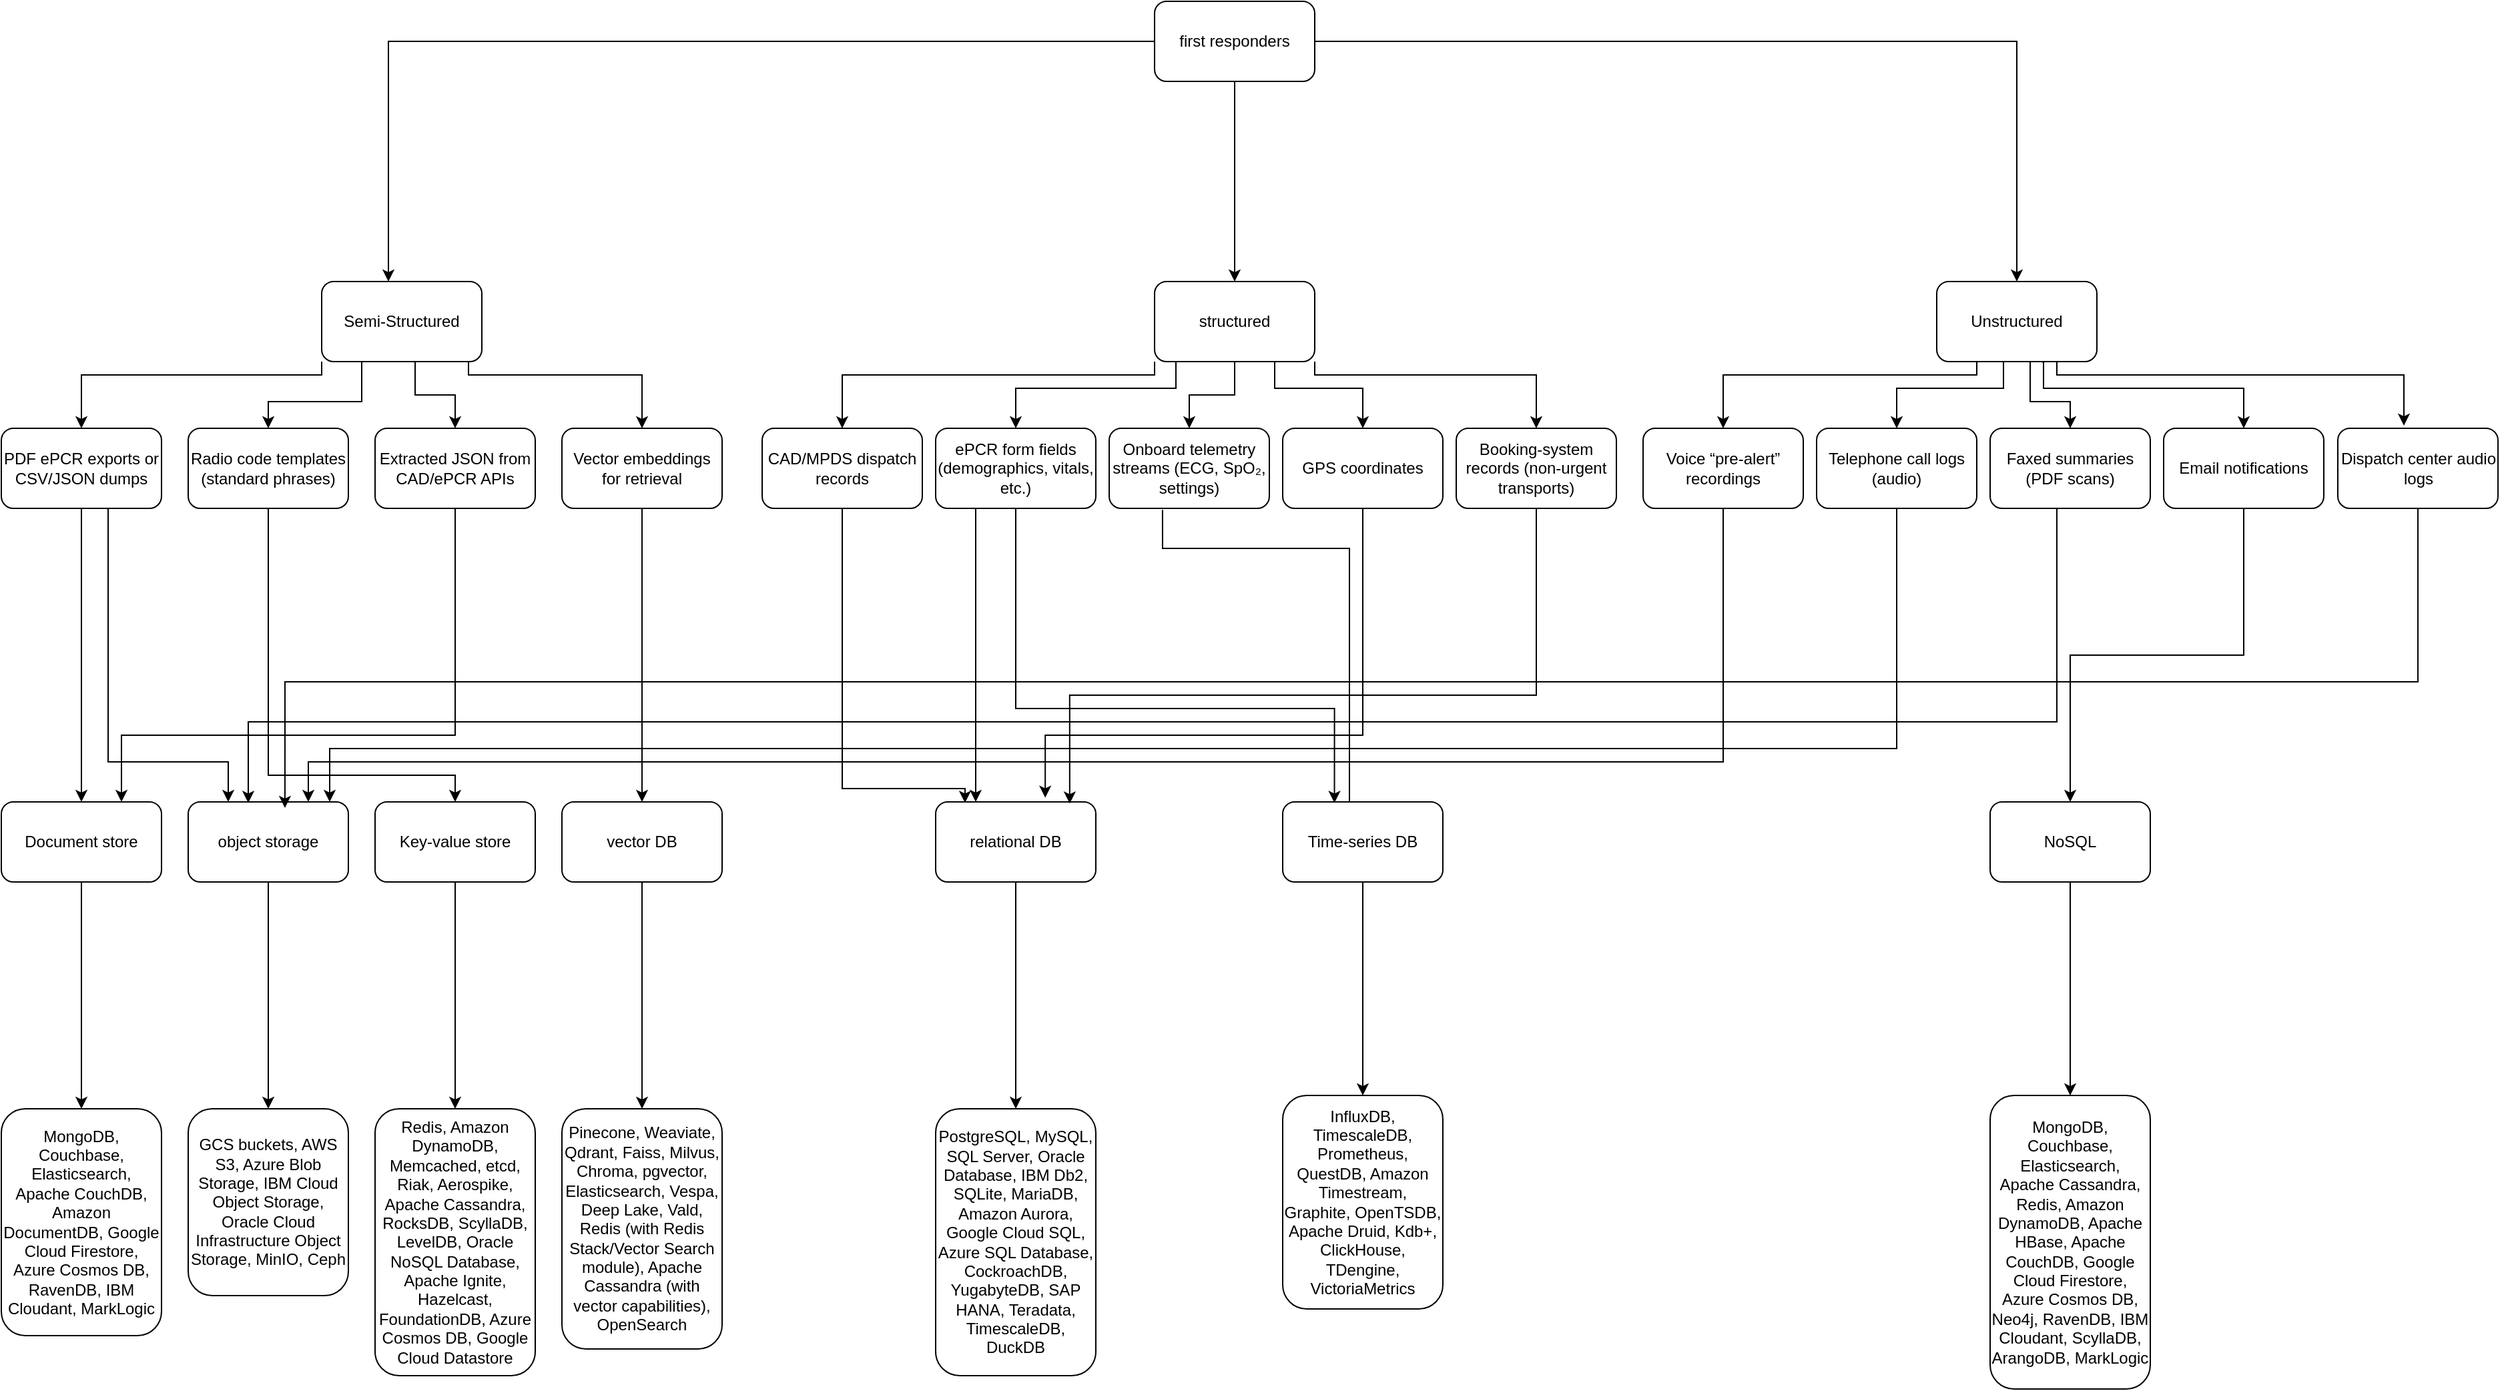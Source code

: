 <mxfile version="28.0.7">
  <diagram id="C5RBs43oDa-KdzZeNtuy" name="Page-1">
    <mxGraphModel dx="3420" dy="2585" grid="1" gridSize="10" guides="1" tooltips="1" connect="1" arrows="1" fold="1" page="1" pageScale="1" pageWidth="827" pageHeight="1169" math="0" shadow="0">
      <root>
        <mxCell id="WIyWlLk6GJQsqaUBKTNV-0" />
        <mxCell id="WIyWlLk6GJQsqaUBKTNV-1" parent="WIyWlLk6GJQsqaUBKTNV-0" />
        <mxCell id="CHR0K4-cSVw_yHFMkC0S-7" style="edgeStyle=orthogonalEdgeStyle;rounded=0;orthogonalLoop=1;jettySize=auto;html=1;exitX=0;exitY=1;exitDx=0;exitDy=0;entryX=0.5;entryY=0;entryDx=0;entryDy=0;" edge="1" parent="WIyWlLk6GJQsqaUBKTNV-1" source="CHR0K4-cSVw_yHFMkC0S-1" target="CHR0K4-cSVw_yHFMkC0S-2">
          <mxGeometry relative="1" as="geometry">
            <Array as="points">
              <mxPoint x="354" y="180" />
              <mxPoint x="120" y="180" />
            </Array>
          </mxGeometry>
        </mxCell>
        <mxCell id="CHR0K4-cSVw_yHFMkC0S-8" style="edgeStyle=orthogonalEdgeStyle;rounded=0;orthogonalLoop=1;jettySize=auto;html=1;exitX=0.25;exitY=1;exitDx=0;exitDy=0;entryX=0.5;entryY=0;entryDx=0;entryDy=0;" edge="1" parent="WIyWlLk6GJQsqaUBKTNV-1" source="CHR0K4-cSVw_yHFMkC0S-1" target="CHR0K4-cSVw_yHFMkC0S-3">
          <mxGeometry relative="1" as="geometry">
            <Array as="points">
              <mxPoint x="370" y="170" />
              <mxPoint x="370" y="190" />
              <mxPoint x="250" y="190" />
            </Array>
          </mxGeometry>
        </mxCell>
        <mxCell id="CHR0K4-cSVw_yHFMkC0S-9" style="edgeStyle=orthogonalEdgeStyle;rounded=0;orthogonalLoop=1;jettySize=auto;html=1;exitX=1;exitY=1;exitDx=0;exitDy=0;entryX=0.5;entryY=0;entryDx=0;entryDy=0;" edge="1" parent="WIyWlLk6GJQsqaUBKTNV-1" source="CHR0K4-cSVw_yHFMkC0S-1" target="CHR0K4-cSVw_yHFMkC0S-6">
          <mxGeometry relative="1" as="geometry">
            <Array as="points">
              <mxPoint x="474" y="180" />
              <mxPoint x="640" y="180" />
            </Array>
          </mxGeometry>
        </mxCell>
        <mxCell id="CHR0K4-cSVw_yHFMkC0S-10" style="edgeStyle=orthogonalEdgeStyle;rounded=0;orthogonalLoop=1;jettySize=auto;html=1;exitX=0.75;exitY=1;exitDx=0;exitDy=0;entryX=0.5;entryY=0;entryDx=0;entryDy=0;" edge="1" parent="WIyWlLk6GJQsqaUBKTNV-1" source="CHR0K4-cSVw_yHFMkC0S-1" target="CHR0K4-cSVw_yHFMkC0S-5">
          <mxGeometry relative="1" as="geometry">
            <Array as="points">
              <mxPoint x="444" y="190" />
              <mxPoint x="510" y="190" />
            </Array>
          </mxGeometry>
        </mxCell>
        <mxCell id="CHR0K4-cSVw_yHFMkC0S-12" style="edgeStyle=orthogonalEdgeStyle;rounded=0;orthogonalLoop=1;jettySize=auto;html=1;exitX=0.5;exitY=1;exitDx=0;exitDy=0;entryX=0.5;entryY=0;entryDx=0;entryDy=0;" edge="1" parent="WIyWlLk6GJQsqaUBKTNV-1" source="CHR0K4-cSVw_yHFMkC0S-1" target="CHR0K4-cSVw_yHFMkC0S-4">
          <mxGeometry relative="1" as="geometry" />
        </mxCell>
        <mxCell id="CHR0K4-cSVw_yHFMkC0S-1" value="structured" style="rounded=1;whiteSpace=wrap;html=1;" vertex="1" parent="WIyWlLk6GJQsqaUBKTNV-1">
          <mxGeometry x="354" y="110" width="120" height="60" as="geometry" />
        </mxCell>
        <mxCell id="CHR0K4-cSVw_yHFMkC0S-44" style="edgeStyle=orthogonalEdgeStyle;rounded=0;orthogonalLoop=1;jettySize=auto;html=1;exitX=0.5;exitY=1;exitDx=0;exitDy=0;entryX=0.183;entryY=0.012;entryDx=0;entryDy=0;entryPerimeter=0;" edge="1" parent="WIyWlLk6GJQsqaUBKTNV-1" source="CHR0K4-cSVw_yHFMkC0S-2" target="CHR0K4-cSVw_yHFMkC0S-43">
          <mxGeometry relative="1" as="geometry">
            <Array as="points">
              <mxPoint x="120" y="490" />
              <mxPoint x="212" y="490" />
            </Array>
          </mxGeometry>
        </mxCell>
        <mxCell id="CHR0K4-cSVw_yHFMkC0S-2" value="CAD/MPDS dispatch records" style="rounded=1;whiteSpace=wrap;html=1;" vertex="1" parent="WIyWlLk6GJQsqaUBKTNV-1">
          <mxGeometry x="60" y="220" width="120" height="60" as="geometry" />
        </mxCell>
        <mxCell id="CHR0K4-cSVw_yHFMkC0S-45" style="edgeStyle=orthogonalEdgeStyle;rounded=0;orthogonalLoop=1;jettySize=auto;html=1;exitX=0.25;exitY=1;exitDx=0;exitDy=0;entryX=0.25;entryY=0;entryDx=0;entryDy=0;" edge="1" parent="WIyWlLk6GJQsqaUBKTNV-1" source="CHR0K4-cSVw_yHFMkC0S-3" target="CHR0K4-cSVw_yHFMkC0S-43">
          <mxGeometry relative="1" as="geometry" />
        </mxCell>
        <mxCell id="CHR0K4-cSVw_yHFMkC0S-3" value="ePCR form fields (demographics, vitals, etc.)" style="rounded=1;whiteSpace=wrap;html=1;" vertex="1" parent="WIyWlLk6GJQsqaUBKTNV-1">
          <mxGeometry x="190" y="220" width="120" height="60" as="geometry" />
        </mxCell>
        <mxCell id="CHR0K4-cSVw_yHFMkC0S-48" style="edgeStyle=orthogonalEdgeStyle;rounded=0;orthogonalLoop=1;jettySize=auto;html=1;exitX=0.333;exitY=1.019;exitDx=0;exitDy=0;entryX=0.5;entryY=0;entryDx=0;entryDy=0;exitPerimeter=0;" edge="1" parent="WIyWlLk6GJQsqaUBKTNV-1" source="CHR0K4-cSVw_yHFMkC0S-4" target="CHR0K4-cSVw_yHFMkC0S-46">
          <mxGeometry relative="1" as="geometry">
            <Array as="points">
              <mxPoint x="360" y="310" />
              <mxPoint x="500" y="310" />
              <mxPoint x="500" y="525" />
            </Array>
          </mxGeometry>
        </mxCell>
        <mxCell id="CHR0K4-cSVw_yHFMkC0S-4" value="Onboard telemetry streams (ECG, SpO₂, settings)" style="rounded=1;whiteSpace=wrap;html=1;" vertex="1" parent="WIyWlLk6GJQsqaUBKTNV-1">
          <mxGeometry x="320" y="220" width="120" height="60" as="geometry" />
        </mxCell>
        <mxCell id="CHR0K4-cSVw_yHFMkC0S-5" value="GPS coordinates" style="rounded=1;whiteSpace=wrap;html=1;" vertex="1" parent="WIyWlLk6GJQsqaUBKTNV-1">
          <mxGeometry x="450" y="220" width="120" height="60" as="geometry" />
        </mxCell>
        <mxCell id="CHR0K4-cSVw_yHFMkC0S-6" value="Booking‑system records (non‑urgent transports)" style="rounded=1;whiteSpace=wrap;html=1;" vertex="1" parent="WIyWlLk6GJQsqaUBKTNV-1">
          <mxGeometry x="580" y="220" width="120" height="60" as="geometry" />
        </mxCell>
        <mxCell id="CHR0K4-cSVw_yHFMkC0S-13" style="edgeStyle=orthogonalEdgeStyle;rounded=0;orthogonalLoop=1;jettySize=auto;html=1;exitX=0;exitY=1;exitDx=0;exitDy=0;entryX=0.5;entryY=0;entryDx=0;entryDy=0;" edge="1" parent="WIyWlLk6GJQsqaUBKTNV-1" source="CHR0K4-cSVw_yHFMkC0S-18" target="CHR0K4-cSVw_yHFMkC0S-23">
          <mxGeometry relative="1" as="geometry">
            <mxPoint x="-570" y="220" as="targetPoint" />
            <Array as="points">
              <mxPoint x="-270" y="180" />
              <mxPoint x="-450" y="180" />
            </Array>
          </mxGeometry>
        </mxCell>
        <mxCell id="CHR0K4-cSVw_yHFMkC0S-14" style="edgeStyle=orthogonalEdgeStyle;rounded=0;orthogonalLoop=1;jettySize=auto;html=1;exitX=0.25;exitY=1;exitDx=0;exitDy=0;entryX=0.5;entryY=0;entryDx=0;entryDy=0;" edge="1" parent="WIyWlLk6GJQsqaUBKTNV-1" source="CHR0K4-cSVw_yHFMkC0S-18" target="CHR0K4-cSVw_yHFMkC0S-19">
          <mxGeometry relative="1" as="geometry">
            <Array as="points">
              <mxPoint x="-240" y="200" />
              <mxPoint x="-310" y="200" />
            </Array>
          </mxGeometry>
        </mxCell>
        <mxCell id="CHR0K4-cSVw_yHFMkC0S-16" style="edgeStyle=orthogonalEdgeStyle;rounded=0;orthogonalLoop=1;jettySize=auto;html=1;exitX=0.75;exitY=1;exitDx=0;exitDy=0;entryX=0.5;entryY=0;entryDx=0;entryDy=0;" edge="1" parent="WIyWlLk6GJQsqaUBKTNV-1" source="CHR0K4-cSVw_yHFMkC0S-18" target="CHR0K4-cSVw_yHFMkC0S-21">
          <mxGeometry relative="1" as="geometry">
            <Array as="points">
              <mxPoint x="-160" y="170" />
              <mxPoint x="-160" y="180" />
              <mxPoint x="-30" y="180" />
            </Array>
          </mxGeometry>
        </mxCell>
        <mxCell id="CHR0K4-cSVw_yHFMkC0S-17" style="edgeStyle=orthogonalEdgeStyle;rounded=0;orthogonalLoop=1;jettySize=auto;html=1;exitX=0.5;exitY=1;exitDx=0;exitDy=0;entryX=0.5;entryY=0;entryDx=0;entryDy=0;" edge="1" parent="WIyWlLk6GJQsqaUBKTNV-1" source="CHR0K4-cSVw_yHFMkC0S-18" target="CHR0K4-cSVw_yHFMkC0S-20">
          <mxGeometry relative="1" as="geometry">
            <Array as="points">
              <mxPoint x="-200" y="170" />
              <mxPoint x="-200" y="195" />
              <mxPoint x="-170" y="195" />
            </Array>
          </mxGeometry>
        </mxCell>
        <mxCell id="CHR0K4-cSVw_yHFMkC0S-18" value="Semi‑Structured" style="rounded=1;whiteSpace=wrap;html=1;" vertex="1" parent="WIyWlLk6GJQsqaUBKTNV-1">
          <mxGeometry x="-270" y="110" width="120" height="60" as="geometry" />
        </mxCell>
        <mxCell id="CHR0K4-cSVw_yHFMkC0S-64" style="edgeStyle=orthogonalEdgeStyle;rounded=0;orthogonalLoop=1;jettySize=auto;html=1;exitX=0.5;exitY=1;exitDx=0;exitDy=0;entryX=0.5;entryY=0;entryDx=0;entryDy=0;" edge="1" parent="WIyWlLk6GJQsqaUBKTNV-1" source="CHR0K4-cSVw_yHFMkC0S-19" target="CHR0K4-cSVw_yHFMkC0S-63">
          <mxGeometry relative="1" as="geometry">
            <Array as="points">
              <mxPoint x="-310" y="480" />
              <mxPoint x="-170" y="480" />
            </Array>
          </mxGeometry>
        </mxCell>
        <mxCell id="CHR0K4-cSVw_yHFMkC0S-19" value="Radio code templates (standard phrases)" style="rounded=1;whiteSpace=wrap;html=1;" vertex="1" parent="WIyWlLk6GJQsqaUBKTNV-1">
          <mxGeometry x="-370" y="220" width="120" height="60" as="geometry" />
        </mxCell>
        <mxCell id="CHR0K4-cSVw_yHFMkC0S-67" style="edgeStyle=orthogonalEdgeStyle;rounded=0;orthogonalLoop=1;jettySize=auto;html=1;exitX=0.5;exitY=1;exitDx=0;exitDy=0;entryX=0.75;entryY=0;entryDx=0;entryDy=0;" edge="1" parent="WIyWlLk6GJQsqaUBKTNV-1" source="CHR0K4-cSVw_yHFMkC0S-20" target="CHR0K4-cSVw_yHFMkC0S-55">
          <mxGeometry relative="1" as="geometry">
            <Array as="points">
              <mxPoint x="-170" y="450" />
              <mxPoint x="-420" y="450" />
            </Array>
          </mxGeometry>
        </mxCell>
        <mxCell id="CHR0K4-cSVw_yHFMkC0S-20" value="Extracted JSON from CAD/ePCR APIs" style="rounded=1;whiteSpace=wrap;html=1;" vertex="1" parent="WIyWlLk6GJQsqaUBKTNV-1">
          <mxGeometry x="-230" y="220" width="120" height="60" as="geometry" />
        </mxCell>
        <mxCell id="CHR0K4-cSVw_yHFMkC0S-69" style="edgeStyle=orthogonalEdgeStyle;rounded=0;orthogonalLoop=1;jettySize=auto;html=1;exitX=0.5;exitY=1;exitDx=0;exitDy=0;entryX=0.5;entryY=0;entryDx=0;entryDy=0;" edge="1" parent="WIyWlLk6GJQsqaUBKTNV-1" source="CHR0K4-cSVw_yHFMkC0S-21" target="CHR0K4-cSVw_yHFMkC0S-68">
          <mxGeometry relative="1" as="geometry" />
        </mxCell>
        <mxCell id="CHR0K4-cSVw_yHFMkC0S-21" value="Vector embeddings for retrieval" style="rounded=1;whiteSpace=wrap;html=1;" vertex="1" parent="WIyWlLk6GJQsqaUBKTNV-1">
          <mxGeometry x="-90" y="220" width="120" height="60" as="geometry" />
        </mxCell>
        <mxCell id="CHR0K4-cSVw_yHFMkC0S-56" style="edgeStyle=orthogonalEdgeStyle;rounded=0;orthogonalLoop=1;jettySize=auto;html=1;entryX=0.5;entryY=0;entryDx=0;entryDy=0;" edge="1" parent="WIyWlLk6GJQsqaUBKTNV-1" source="CHR0K4-cSVw_yHFMkC0S-23" target="CHR0K4-cSVw_yHFMkC0S-55">
          <mxGeometry relative="1" as="geometry" />
        </mxCell>
        <mxCell id="CHR0K4-cSVw_yHFMkC0S-58" style="edgeStyle=orthogonalEdgeStyle;rounded=0;orthogonalLoop=1;jettySize=auto;html=1;entryX=0.25;entryY=0;entryDx=0;entryDy=0;" edge="1" parent="WIyWlLk6GJQsqaUBKTNV-1" source="CHR0K4-cSVw_yHFMkC0S-23" target="CHR0K4-cSVw_yHFMkC0S-57">
          <mxGeometry relative="1" as="geometry">
            <mxPoint x="-370" y="370" as="targetPoint" />
            <Array as="points">
              <mxPoint x="-430" y="470" />
              <mxPoint x="-340" y="470" />
            </Array>
          </mxGeometry>
        </mxCell>
        <mxCell id="CHR0K4-cSVw_yHFMkC0S-23" value="PDF ePCR exports or CSV/JSON dumps" style="rounded=1;whiteSpace=wrap;html=1;" vertex="1" parent="WIyWlLk6GJQsqaUBKTNV-1">
          <mxGeometry x="-510" y="220" width="120" height="60" as="geometry" />
        </mxCell>
        <mxCell id="CHR0K4-cSVw_yHFMkC0S-27" style="edgeStyle=orthogonalEdgeStyle;rounded=0;orthogonalLoop=1;jettySize=auto;html=1;exitX=0.25;exitY=1;exitDx=0;exitDy=0;entryX=0.5;entryY=0;entryDx=0;entryDy=0;" edge="1" parent="WIyWlLk6GJQsqaUBKTNV-1" source="CHR0K4-cSVw_yHFMkC0S-31" target="CHR0K4-cSVw_yHFMkC0S-32">
          <mxGeometry relative="1" as="geometry">
            <Array as="points">
              <mxPoint x="970" y="170" />
              <mxPoint x="970" y="180" />
              <mxPoint x="780" y="180" />
            </Array>
          </mxGeometry>
        </mxCell>
        <mxCell id="CHR0K4-cSVw_yHFMkC0S-28" style="edgeStyle=orthogonalEdgeStyle;rounded=0;orthogonalLoop=1;jettySize=auto;html=1;entryX=0.5;entryY=0;entryDx=0;entryDy=0;exitX=0.657;exitY=1.004;exitDx=0;exitDy=0;exitPerimeter=0;" edge="1" parent="WIyWlLk6GJQsqaUBKTNV-1" source="CHR0K4-cSVw_yHFMkC0S-31" target="CHR0K4-cSVw_yHFMkC0S-35">
          <mxGeometry relative="1" as="geometry">
            <Array as="points">
              <mxPoint x="1020" y="170" />
              <mxPoint x="1020" y="190" />
              <mxPoint x="1170" y="190" />
            </Array>
            <mxPoint x="1020" y="180" as="sourcePoint" />
          </mxGeometry>
        </mxCell>
        <mxCell id="CHR0K4-cSVw_yHFMkC0S-29" style="edgeStyle=orthogonalEdgeStyle;rounded=0;orthogonalLoop=1;jettySize=auto;html=1;exitX=0.5;exitY=1;exitDx=0;exitDy=0;entryX=0.5;entryY=0;entryDx=0;entryDy=0;" edge="1" parent="WIyWlLk6GJQsqaUBKTNV-1" source="CHR0K4-cSVw_yHFMkC0S-31" target="CHR0K4-cSVw_yHFMkC0S-34">
          <mxGeometry relative="1" as="geometry">
            <Array as="points">
              <mxPoint x="1010" y="170" />
              <mxPoint x="1010" y="200" />
              <mxPoint x="1040" y="200" />
            </Array>
          </mxGeometry>
        </mxCell>
        <mxCell id="CHR0K4-cSVw_yHFMkC0S-30" style="edgeStyle=orthogonalEdgeStyle;rounded=0;orthogonalLoop=1;jettySize=auto;html=1;exitX=0.317;exitY=1;exitDx=0;exitDy=0;entryX=0.5;entryY=0;entryDx=0;entryDy=0;exitPerimeter=0;" edge="1" parent="WIyWlLk6GJQsqaUBKTNV-1" source="CHR0K4-cSVw_yHFMkC0S-31" target="CHR0K4-cSVw_yHFMkC0S-33">
          <mxGeometry relative="1" as="geometry">
            <Array as="points">
              <mxPoint x="990" y="170" />
              <mxPoint x="990" y="190" />
              <mxPoint x="910" y="190" />
            </Array>
          </mxGeometry>
        </mxCell>
        <mxCell id="CHR0K4-cSVw_yHFMkC0S-31" value="Unstructured" style="rounded=1;whiteSpace=wrap;html=1;" vertex="1" parent="WIyWlLk6GJQsqaUBKTNV-1">
          <mxGeometry x="940" y="110" width="120" height="60" as="geometry" />
        </mxCell>
        <mxCell id="CHR0K4-cSVw_yHFMkC0S-72" style="edgeStyle=orthogonalEdgeStyle;rounded=0;orthogonalLoop=1;jettySize=auto;html=1;exitX=0.5;exitY=1;exitDx=0;exitDy=0;entryX=0.75;entryY=0;entryDx=0;entryDy=0;" edge="1" parent="WIyWlLk6GJQsqaUBKTNV-1" source="CHR0K4-cSVw_yHFMkC0S-32" target="CHR0K4-cSVw_yHFMkC0S-57">
          <mxGeometry relative="1" as="geometry">
            <Array as="points">
              <mxPoint x="780" y="470" />
              <mxPoint x="-280" y="470" />
            </Array>
          </mxGeometry>
        </mxCell>
        <mxCell id="CHR0K4-cSVw_yHFMkC0S-32" value="Voice “pre‑alert” recordings" style="rounded=1;whiteSpace=wrap;html=1;" vertex="1" parent="WIyWlLk6GJQsqaUBKTNV-1">
          <mxGeometry x="720" y="220" width="120" height="60" as="geometry" />
        </mxCell>
        <mxCell id="CHR0K4-cSVw_yHFMkC0S-33" value="Telephone call logs (audio)" style="rounded=1;whiteSpace=wrap;html=1;" vertex="1" parent="WIyWlLk6GJQsqaUBKTNV-1">
          <mxGeometry x="850" y="220" width="120" height="60" as="geometry" />
        </mxCell>
        <mxCell id="CHR0K4-cSVw_yHFMkC0S-34" value="Faxed summaries (PDF scans)" style="rounded=1;whiteSpace=wrap;html=1;" vertex="1" parent="WIyWlLk6GJQsqaUBKTNV-1">
          <mxGeometry x="980" y="220" width="120" height="60" as="geometry" />
        </mxCell>
        <mxCell id="CHR0K4-cSVw_yHFMkC0S-77" style="edgeStyle=orthogonalEdgeStyle;rounded=0;orthogonalLoop=1;jettySize=auto;html=1;exitX=0.5;exitY=1;exitDx=0;exitDy=0;entryX=0.5;entryY=0;entryDx=0;entryDy=0;" edge="1" parent="WIyWlLk6GJQsqaUBKTNV-1" source="CHR0K4-cSVw_yHFMkC0S-35" target="CHR0K4-cSVw_yHFMkC0S-76">
          <mxGeometry relative="1" as="geometry" />
        </mxCell>
        <mxCell id="CHR0K4-cSVw_yHFMkC0S-35" value="Email notifications" style="rounded=1;whiteSpace=wrap;html=1;" vertex="1" parent="WIyWlLk6GJQsqaUBKTNV-1">
          <mxGeometry x="1110" y="220" width="120" height="60" as="geometry" />
        </mxCell>
        <mxCell id="CHR0K4-cSVw_yHFMkC0S-36" value="Dispatch center audio logs" style="rounded=1;whiteSpace=wrap;html=1;" vertex="1" parent="WIyWlLk6GJQsqaUBKTNV-1">
          <mxGeometry x="1240.5" y="220" width="120" height="60" as="geometry" />
        </mxCell>
        <mxCell id="CHR0K4-cSVw_yHFMkC0S-37" style="edgeStyle=orthogonalEdgeStyle;rounded=0;orthogonalLoop=1;jettySize=auto;html=1;exitX=0.75;exitY=1;exitDx=0;exitDy=0;" edge="1" parent="WIyWlLk6GJQsqaUBKTNV-1" source="CHR0K4-cSVw_yHFMkC0S-31">
          <mxGeometry relative="1" as="geometry">
            <mxPoint x="1290" y="218" as="targetPoint" />
            <Array as="points">
              <mxPoint x="1044" y="180" />
              <mxPoint x="1290" y="180" />
              <mxPoint x="1290" y="218" />
            </Array>
          </mxGeometry>
        </mxCell>
        <mxCell id="CHR0K4-cSVw_yHFMkC0S-41" style="edgeStyle=orthogonalEdgeStyle;rounded=0;orthogonalLoop=1;jettySize=auto;html=1;exitX=0.5;exitY=1;exitDx=0;exitDy=0;entryX=0.5;entryY=0;entryDx=0;entryDy=0;" edge="1" parent="WIyWlLk6GJQsqaUBKTNV-1" source="CHR0K4-cSVw_yHFMkC0S-39" target="CHR0K4-cSVw_yHFMkC0S-1">
          <mxGeometry relative="1" as="geometry" />
        </mxCell>
        <mxCell id="CHR0K4-cSVw_yHFMkC0S-42" style="edgeStyle=orthogonalEdgeStyle;rounded=0;orthogonalLoop=1;jettySize=auto;html=1;exitX=1;exitY=0.5;exitDx=0;exitDy=0;entryX=0.5;entryY=0;entryDx=0;entryDy=0;" edge="1" parent="WIyWlLk6GJQsqaUBKTNV-1" source="CHR0K4-cSVw_yHFMkC0S-39" target="CHR0K4-cSVw_yHFMkC0S-31">
          <mxGeometry relative="1" as="geometry" />
        </mxCell>
        <mxCell id="CHR0K4-cSVw_yHFMkC0S-39" value="first responders" style="rounded=1;whiteSpace=wrap;html=1;" vertex="1" parent="WIyWlLk6GJQsqaUBKTNV-1">
          <mxGeometry x="354" y="-100" width="120" height="60" as="geometry" />
        </mxCell>
        <mxCell id="CHR0K4-cSVw_yHFMkC0S-40" style="edgeStyle=orthogonalEdgeStyle;rounded=0;orthogonalLoop=1;jettySize=auto;html=1;" edge="1" parent="WIyWlLk6GJQsqaUBKTNV-1" source="CHR0K4-cSVw_yHFMkC0S-39">
          <mxGeometry relative="1" as="geometry">
            <mxPoint x="-220" y="110" as="targetPoint" />
            <Array as="points">
              <mxPoint x="-220" y="-70" />
              <mxPoint x="-220" y="110" />
            </Array>
          </mxGeometry>
        </mxCell>
        <mxCell id="CHR0K4-cSVw_yHFMkC0S-52" style="edgeStyle=orthogonalEdgeStyle;rounded=0;orthogonalLoop=1;jettySize=auto;html=1;entryX=0.5;entryY=0;entryDx=0;entryDy=0;exitX=0.5;exitY=1;exitDx=0;exitDy=0;" edge="1" parent="WIyWlLk6GJQsqaUBKTNV-1" source="CHR0K4-cSVw_yHFMkC0S-43" target="CHR0K4-cSVw_yHFMkC0S-51">
          <mxGeometry relative="1" as="geometry" />
        </mxCell>
        <mxCell id="CHR0K4-cSVw_yHFMkC0S-43" value="relational DB" style="rounded=1;whiteSpace=wrap;html=1;" vertex="1" parent="WIyWlLk6GJQsqaUBKTNV-1">
          <mxGeometry x="190" y="500" width="120" height="60" as="geometry" />
        </mxCell>
        <mxCell id="CHR0K4-cSVw_yHFMkC0S-54" style="edgeStyle=orthogonalEdgeStyle;rounded=0;orthogonalLoop=1;jettySize=auto;html=1;exitX=0.5;exitY=1;exitDx=0;exitDy=0;" edge="1" parent="WIyWlLk6GJQsqaUBKTNV-1" source="CHR0K4-cSVw_yHFMkC0S-46" target="CHR0K4-cSVw_yHFMkC0S-53">
          <mxGeometry relative="1" as="geometry" />
        </mxCell>
        <mxCell id="CHR0K4-cSVw_yHFMkC0S-46" value="Time‑series DB" style="rounded=1;whiteSpace=wrap;html=1;" vertex="1" parent="WIyWlLk6GJQsqaUBKTNV-1">
          <mxGeometry x="450" y="500" width="120" height="60" as="geometry" />
        </mxCell>
        <mxCell id="CHR0K4-cSVw_yHFMkC0S-47" style="edgeStyle=orthogonalEdgeStyle;rounded=0;orthogonalLoop=1;jettySize=auto;html=1;exitX=0.5;exitY=1;exitDx=0;exitDy=0;entryX=0.323;entryY=0.012;entryDx=0;entryDy=0;entryPerimeter=0;" edge="1" parent="WIyWlLk6GJQsqaUBKTNV-1" source="CHR0K4-cSVw_yHFMkC0S-3" target="CHR0K4-cSVw_yHFMkC0S-46">
          <mxGeometry relative="1" as="geometry">
            <Array as="points">
              <mxPoint x="250" y="430" />
              <mxPoint x="489" y="430" />
            </Array>
          </mxGeometry>
        </mxCell>
        <mxCell id="CHR0K4-cSVw_yHFMkC0S-49" style="edgeStyle=orthogonalEdgeStyle;rounded=0;orthogonalLoop=1;jettySize=auto;html=1;exitX=0.5;exitY=1;exitDx=0;exitDy=0;entryX=0.684;entryY=-0.053;entryDx=0;entryDy=0;entryPerimeter=0;" edge="1" parent="WIyWlLk6GJQsqaUBKTNV-1" source="CHR0K4-cSVw_yHFMkC0S-5" target="CHR0K4-cSVw_yHFMkC0S-43">
          <mxGeometry relative="1" as="geometry">
            <Array as="points">
              <mxPoint x="510" y="450" />
              <mxPoint x="272" y="450" />
            </Array>
          </mxGeometry>
        </mxCell>
        <mxCell id="CHR0K4-cSVw_yHFMkC0S-50" style="edgeStyle=orthogonalEdgeStyle;rounded=0;orthogonalLoop=1;jettySize=auto;html=1;entryX=0.837;entryY=0.02;entryDx=0;entryDy=0;entryPerimeter=0;" edge="1" parent="WIyWlLk6GJQsqaUBKTNV-1" source="CHR0K4-cSVw_yHFMkC0S-6" target="CHR0K4-cSVw_yHFMkC0S-43">
          <mxGeometry relative="1" as="geometry">
            <Array as="points">
              <mxPoint x="640" y="420" />
              <mxPoint x="290" y="420" />
            </Array>
          </mxGeometry>
        </mxCell>
        <mxCell id="CHR0K4-cSVw_yHFMkC0S-51" value="PostgreSQL, MySQL, SQL Server, Oracle Database, IBM Db2, SQLite, MariaDB, Amazon Aurora, Google Cloud SQL, Azure SQL Database, CockroachDB, YugabyteDB, SAP HANA, Teradata, TimescaleDB, DuckDB" style="rounded=1;whiteSpace=wrap;html=1;" vertex="1" parent="WIyWlLk6GJQsqaUBKTNV-1">
          <mxGeometry x="190" y="730" width="120" height="200" as="geometry" />
        </mxCell>
        <mxCell id="CHR0K4-cSVw_yHFMkC0S-53" value="InfluxDB, TimescaleDB, Prometheus, QuestDB, Amazon Timestream, Graphite, OpenTSDB, Apache Druid, Kdb+, ClickHouse, TDengine, VictoriaMetrics" style="rounded=1;whiteSpace=wrap;html=1;" vertex="1" parent="WIyWlLk6GJQsqaUBKTNV-1">
          <mxGeometry x="450" y="720" width="120" height="160" as="geometry" />
        </mxCell>
        <mxCell id="CHR0K4-cSVw_yHFMkC0S-60" style="edgeStyle=orthogonalEdgeStyle;rounded=0;orthogonalLoop=1;jettySize=auto;html=1;exitX=0.5;exitY=1;exitDx=0;exitDy=0;entryX=0.5;entryY=0;entryDx=0;entryDy=0;" edge="1" parent="WIyWlLk6GJQsqaUBKTNV-1" source="CHR0K4-cSVw_yHFMkC0S-55" target="CHR0K4-cSVw_yHFMkC0S-59">
          <mxGeometry relative="1" as="geometry" />
        </mxCell>
        <mxCell id="CHR0K4-cSVw_yHFMkC0S-55" value="Document store" style="rounded=1;whiteSpace=wrap;html=1;" vertex="1" parent="WIyWlLk6GJQsqaUBKTNV-1">
          <mxGeometry x="-510" y="500" width="120" height="60" as="geometry" />
        </mxCell>
        <mxCell id="CHR0K4-cSVw_yHFMkC0S-62" style="edgeStyle=orthogonalEdgeStyle;rounded=0;orthogonalLoop=1;jettySize=auto;html=1;exitX=0.5;exitY=1;exitDx=0;exitDy=0;entryX=0.5;entryY=0;entryDx=0;entryDy=0;" edge="1" parent="WIyWlLk6GJQsqaUBKTNV-1" source="CHR0K4-cSVw_yHFMkC0S-57" target="CHR0K4-cSVw_yHFMkC0S-61">
          <mxGeometry relative="1" as="geometry" />
        </mxCell>
        <mxCell id="CHR0K4-cSVw_yHFMkC0S-57" value="object storage" style="rounded=1;whiteSpace=wrap;html=1;" vertex="1" parent="WIyWlLk6GJQsqaUBKTNV-1">
          <mxGeometry x="-370" y="500" width="120" height="60" as="geometry" />
        </mxCell>
        <mxCell id="CHR0K4-cSVw_yHFMkC0S-59" value="MongoDB, Couchbase, Elasticsearch, Apache CouchDB, Amazon DocumentDB, Google Cloud Firestore, Azure Cosmos DB, RavenDB, IBM Cloudant, MarkLogic" style="rounded=1;whiteSpace=wrap;html=1;" vertex="1" parent="WIyWlLk6GJQsqaUBKTNV-1">
          <mxGeometry x="-510" y="730" width="120" height="170" as="geometry" />
        </mxCell>
        <mxCell id="CHR0K4-cSVw_yHFMkC0S-61" value="GCS buckets, AWS S3, Azure Blob Storage, IBM Cloud Object Storage, Oracle Cloud Infrastructure Object Storage, MinIO, Ceph" style="rounded=1;whiteSpace=wrap;html=1;" vertex="1" parent="WIyWlLk6GJQsqaUBKTNV-1">
          <mxGeometry x="-370" y="730" width="120" height="140" as="geometry" />
        </mxCell>
        <mxCell id="CHR0K4-cSVw_yHFMkC0S-66" style="edgeStyle=orthogonalEdgeStyle;rounded=0;orthogonalLoop=1;jettySize=auto;html=1;exitX=0.5;exitY=1;exitDx=0;exitDy=0;entryX=0.5;entryY=0;entryDx=0;entryDy=0;" edge="1" parent="WIyWlLk6GJQsqaUBKTNV-1" source="CHR0K4-cSVw_yHFMkC0S-63" target="CHR0K4-cSVw_yHFMkC0S-65">
          <mxGeometry relative="1" as="geometry" />
        </mxCell>
        <mxCell id="CHR0K4-cSVw_yHFMkC0S-63" value="Key‑value store" style="rounded=1;whiteSpace=wrap;html=1;" vertex="1" parent="WIyWlLk6GJQsqaUBKTNV-1">
          <mxGeometry x="-230" y="500" width="120" height="60" as="geometry" />
        </mxCell>
        <mxCell id="CHR0K4-cSVw_yHFMkC0S-65" value="Redis, Amazon DynamoDB, Memcached, etcd, Riak, Aerospike, Apache Cassandra, RocksDB, ScyllaDB, LevelDB, Oracle NoSQL Database, Apache Ignite, Hazelcast, FoundationDB, Azure Cosmos DB, Google Cloud Datastore" style="rounded=1;whiteSpace=wrap;html=1;" vertex="1" parent="WIyWlLk6GJQsqaUBKTNV-1">
          <mxGeometry x="-230" y="730" width="120" height="200" as="geometry" />
        </mxCell>
        <mxCell id="CHR0K4-cSVw_yHFMkC0S-71" style="edgeStyle=orthogonalEdgeStyle;rounded=0;orthogonalLoop=1;jettySize=auto;html=1;exitX=0.5;exitY=1;exitDx=0;exitDy=0;entryX=0.5;entryY=0;entryDx=0;entryDy=0;" edge="1" parent="WIyWlLk6GJQsqaUBKTNV-1" source="CHR0K4-cSVw_yHFMkC0S-68" target="CHR0K4-cSVw_yHFMkC0S-70">
          <mxGeometry relative="1" as="geometry" />
        </mxCell>
        <mxCell id="CHR0K4-cSVw_yHFMkC0S-68" value="vector DB" style="rounded=1;whiteSpace=wrap;html=1;" vertex="1" parent="WIyWlLk6GJQsqaUBKTNV-1">
          <mxGeometry x="-90" y="500" width="120" height="60" as="geometry" />
        </mxCell>
        <mxCell id="CHR0K4-cSVw_yHFMkC0S-70" value="Pinecone, Weaviate, Qdrant, Faiss, Milvus, Chroma, pgvector, Elasticsearch, Vespa, Deep Lake, Vald, Redis (with Redis Stack/Vector Search module), Apache Cassandra (with vector capabilities), OpenSearch" style="rounded=1;whiteSpace=wrap;html=1;" vertex="1" parent="WIyWlLk6GJQsqaUBKTNV-1">
          <mxGeometry x="-90" y="730" width="120" height="180" as="geometry" />
        </mxCell>
        <mxCell id="CHR0K4-cSVw_yHFMkC0S-73" style="edgeStyle=orthogonalEdgeStyle;rounded=0;orthogonalLoop=1;jettySize=auto;html=1;exitX=0.5;exitY=1;exitDx=0;exitDy=0;" edge="1" parent="WIyWlLk6GJQsqaUBKTNV-1" source="CHR0K4-cSVw_yHFMkC0S-33" target="CHR0K4-cSVw_yHFMkC0S-57">
          <mxGeometry relative="1" as="geometry">
            <Array as="points">
              <mxPoint x="910" y="460" />
              <mxPoint x="-264" y="460" />
            </Array>
          </mxGeometry>
        </mxCell>
        <mxCell id="CHR0K4-cSVw_yHFMkC0S-75" style="edgeStyle=orthogonalEdgeStyle;rounded=0;orthogonalLoop=1;jettySize=auto;html=1;exitX=0.5;exitY=1;exitDx=0;exitDy=0;entryX=0.375;entryY=0.012;entryDx=0;entryDy=0;entryPerimeter=0;" edge="1" parent="WIyWlLk6GJQsqaUBKTNV-1" source="CHR0K4-cSVw_yHFMkC0S-34" target="CHR0K4-cSVw_yHFMkC0S-57">
          <mxGeometry relative="1" as="geometry">
            <Array as="points">
              <mxPoint x="1030" y="280" />
              <mxPoint x="1030" y="440" />
              <mxPoint x="-325" y="440" />
            </Array>
          </mxGeometry>
        </mxCell>
        <mxCell id="CHR0K4-cSVw_yHFMkC0S-80" style="edgeStyle=orthogonalEdgeStyle;rounded=0;orthogonalLoop=1;jettySize=auto;html=1;exitX=0.5;exitY=1;exitDx=0;exitDy=0;" edge="1" parent="WIyWlLk6GJQsqaUBKTNV-1" source="CHR0K4-cSVw_yHFMkC0S-76" target="CHR0K4-cSVw_yHFMkC0S-78">
          <mxGeometry relative="1" as="geometry" />
        </mxCell>
        <mxCell id="CHR0K4-cSVw_yHFMkC0S-76" value="NoSQL" style="rounded=1;whiteSpace=wrap;html=1;" vertex="1" parent="WIyWlLk6GJQsqaUBKTNV-1">
          <mxGeometry x="980" y="500" width="120" height="60" as="geometry" />
        </mxCell>
        <mxCell id="CHR0K4-cSVw_yHFMkC0S-78" value="MongoDB, Couchbase, Elasticsearch, Apache Cassandra, Redis, Amazon DynamoDB, Apache HBase, Apache CouchDB, Google Cloud Firestore, Azure Cosmos DB, Neo4j, RavenDB, IBM Cloudant, ScyllaDB, ArangoDB, MarkLogic" style="rounded=1;whiteSpace=wrap;html=1;" vertex="1" parent="WIyWlLk6GJQsqaUBKTNV-1">
          <mxGeometry x="980" y="720" width="120" height="220" as="geometry" />
        </mxCell>
        <mxCell id="CHR0K4-cSVw_yHFMkC0S-81" style="edgeStyle=orthogonalEdgeStyle;rounded=0;orthogonalLoop=1;jettySize=auto;html=1;exitX=0.5;exitY=1;exitDx=0;exitDy=0;entryX=0.604;entryY=0.075;entryDx=0;entryDy=0;entryPerimeter=0;" edge="1" parent="WIyWlLk6GJQsqaUBKTNV-1" source="CHR0K4-cSVw_yHFMkC0S-36" target="CHR0K4-cSVw_yHFMkC0S-57">
          <mxGeometry relative="1" as="geometry">
            <Array as="points">
              <mxPoint x="1301" y="410" />
              <mxPoint x="-297" y="410" />
            </Array>
          </mxGeometry>
        </mxCell>
      </root>
    </mxGraphModel>
  </diagram>
</mxfile>
